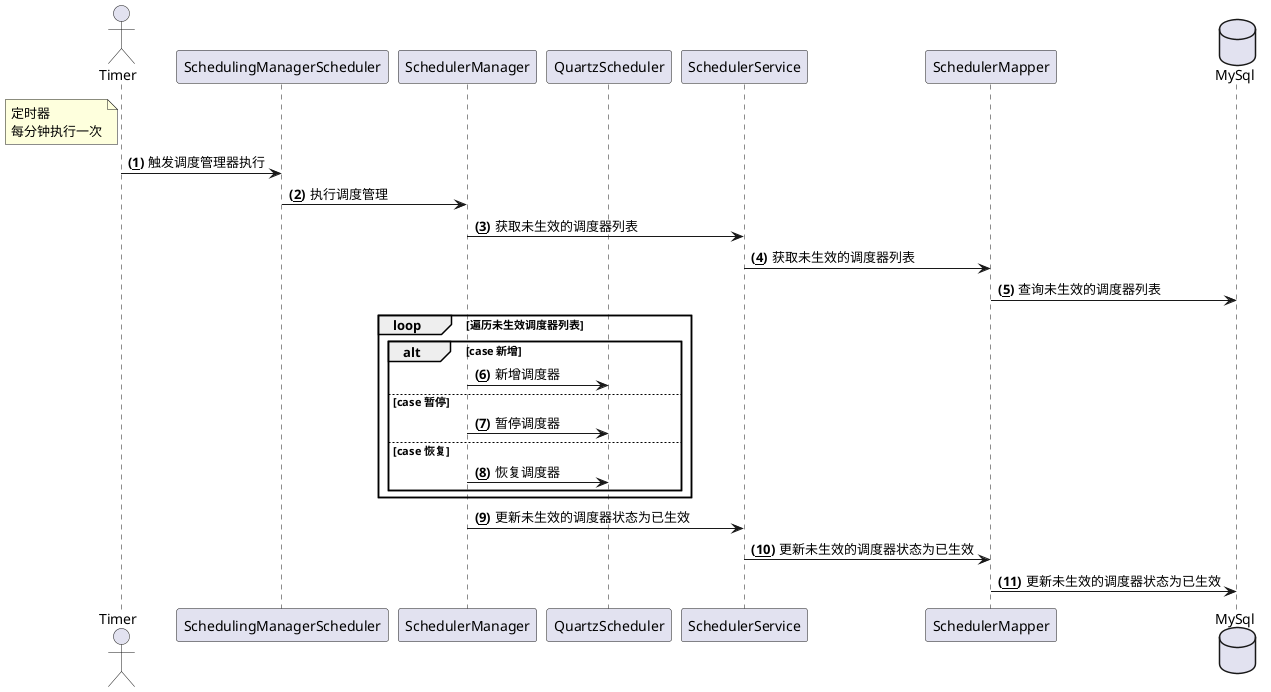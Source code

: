 @startuml

autonumber "<b>(<u>###</u>)"

actor Timer
participant SchedulingManagerScheduler
participant SchedulerManager
participant QuartzScheduler
participant SchedulerService
participant SchedulerMapper
database MySql

note left of Timer
    定时器
    每分钟执行一次
end note

Timer -> SchedulingManagerScheduler : 触发调度管理器执行

SchedulingManagerScheduler -> SchedulerManager : 执行调度管理



SchedulerManager -> SchedulerService : 获取未生效的调度器列表

SchedulerService -> SchedulerMapper : 获取未生效的调度器列表


SchedulerMapper -> MySql : 查询未生效的调度器列表

loop 遍历未生效调度器列表
    alt case 新增
        SchedulerManager -> QuartzScheduler : 新增调度器
    else case 暂停
        SchedulerManager -> QuartzScheduler : 暂停调度器
    else case 恢复
        SchedulerManager -> QuartzScheduler : 恢复调度器
    end
end

SchedulerManager -> SchedulerService : 更新未生效的调度器状态为已生效
SchedulerService -> SchedulerMapper : 更新未生效的调度器状态为已生效
SchedulerMapper -> MySql : 更新未生效的调度器状态为已生效

@enduml